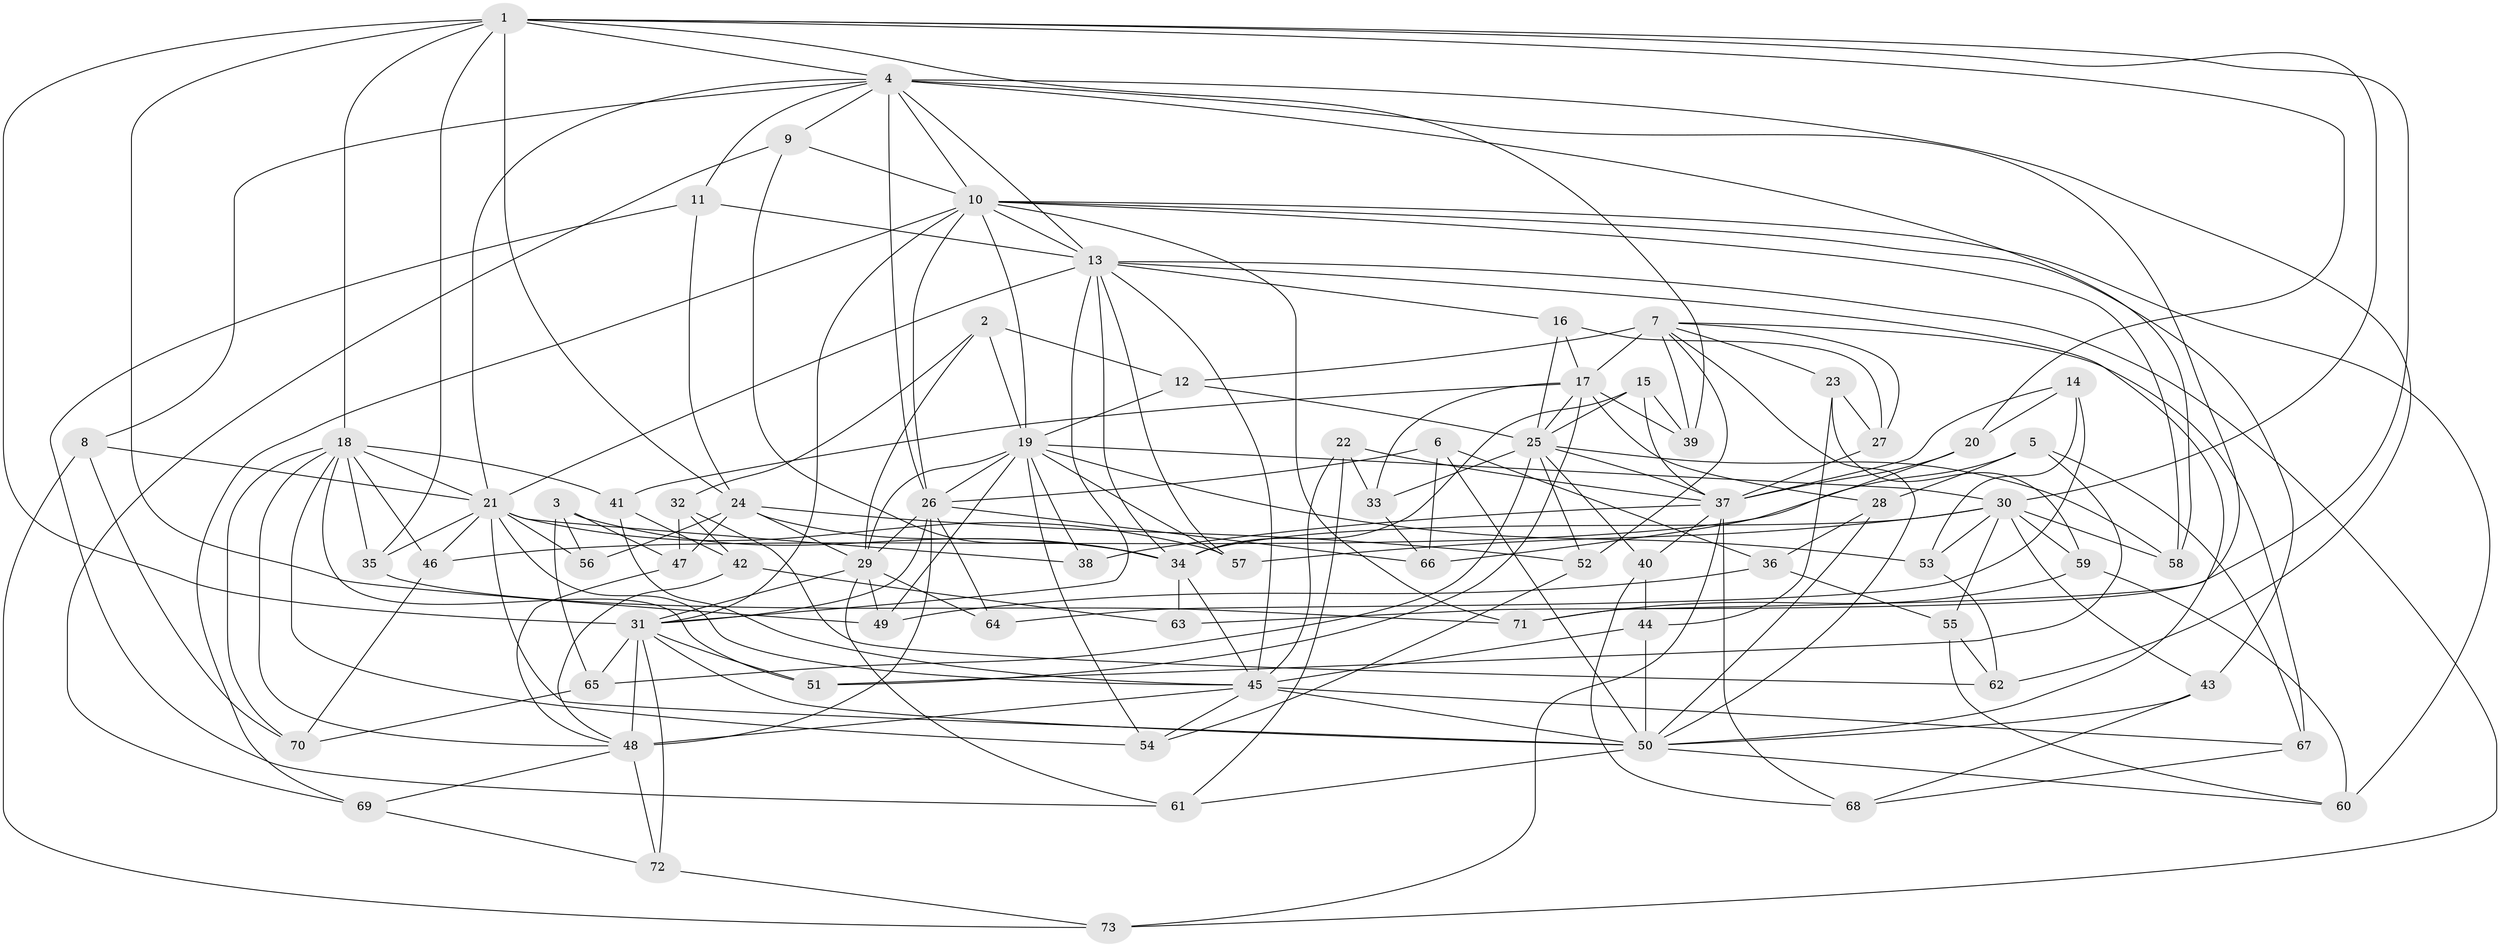 // original degree distribution, {4: 1.0}
// Generated by graph-tools (version 1.1) at 2025/38/03/09/25 02:38:00]
// undirected, 73 vertices, 199 edges
graph export_dot {
graph [start="1"]
  node [color=gray90,style=filled];
  1;
  2;
  3;
  4;
  5;
  6;
  7;
  8;
  9;
  10;
  11;
  12;
  13;
  14;
  15;
  16;
  17;
  18;
  19;
  20;
  21;
  22;
  23;
  24;
  25;
  26;
  27;
  28;
  29;
  30;
  31;
  32;
  33;
  34;
  35;
  36;
  37;
  38;
  39;
  40;
  41;
  42;
  43;
  44;
  45;
  46;
  47;
  48;
  49;
  50;
  51;
  52;
  53;
  54;
  55;
  56;
  57;
  58;
  59;
  60;
  61;
  62;
  63;
  64;
  65;
  66;
  67;
  68;
  69;
  70;
  71;
  72;
  73;
  1 -- 4 [weight=1.0];
  1 -- 18 [weight=2.0];
  1 -- 20 [weight=1.0];
  1 -- 24 [weight=2.0];
  1 -- 30 [weight=1.0];
  1 -- 31 [weight=1.0];
  1 -- 35 [weight=1.0];
  1 -- 39 [weight=1.0];
  1 -- 49 [weight=1.0];
  1 -- 63 [weight=1.0];
  2 -- 12 [weight=1.0];
  2 -- 19 [weight=1.0];
  2 -- 29 [weight=1.0];
  2 -- 32 [weight=1.0];
  3 -- 34 [weight=1.0];
  3 -- 47 [weight=1.0];
  3 -- 56 [weight=1.0];
  3 -- 65 [weight=1.0];
  4 -- 8 [weight=1.0];
  4 -- 9 [weight=1.0];
  4 -- 10 [weight=2.0];
  4 -- 11 [weight=1.0];
  4 -- 13 [weight=1.0];
  4 -- 21 [weight=1.0];
  4 -- 26 [weight=1.0];
  4 -- 58 [weight=1.0];
  4 -- 62 [weight=1.0];
  4 -- 71 [weight=1.0];
  5 -- 28 [weight=1.0];
  5 -- 46 [weight=1.0];
  5 -- 51 [weight=1.0];
  5 -- 67 [weight=1.0];
  6 -- 26 [weight=1.0];
  6 -- 36 [weight=1.0];
  6 -- 50 [weight=1.0];
  6 -- 66 [weight=1.0];
  7 -- 12 [weight=1.0];
  7 -- 17 [weight=5.0];
  7 -- 23 [weight=1.0];
  7 -- 27 [weight=1.0];
  7 -- 39 [weight=1.0];
  7 -- 50 [weight=1.0];
  7 -- 52 [weight=1.0];
  7 -- 67 [weight=1.0];
  8 -- 21 [weight=1.0];
  8 -- 70 [weight=1.0];
  8 -- 73 [weight=1.0];
  9 -- 10 [weight=1.0];
  9 -- 34 [weight=1.0];
  9 -- 69 [weight=1.0];
  10 -- 13 [weight=1.0];
  10 -- 19 [weight=1.0];
  10 -- 26 [weight=1.0];
  10 -- 31 [weight=1.0];
  10 -- 43 [weight=1.0];
  10 -- 58 [weight=1.0];
  10 -- 60 [weight=1.0];
  10 -- 69 [weight=1.0];
  10 -- 71 [weight=1.0];
  11 -- 13 [weight=1.0];
  11 -- 24 [weight=1.0];
  11 -- 61 [weight=1.0];
  12 -- 19 [weight=1.0];
  12 -- 25 [weight=1.0];
  13 -- 16 [weight=1.0];
  13 -- 21 [weight=2.0];
  13 -- 31 [weight=1.0];
  13 -- 34 [weight=1.0];
  13 -- 45 [weight=1.0];
  13 -- 50 [weight=1.0];
  13 -- 57 [weight=1.0];
  13 -- 73 [weight=1.0];
  14 -- 20 [weight=1.0];
  14 -- 37 [weight=1.0];
  14 -- 53 [weight=1.0];
  14 -- 64 [weight=1.0];
  15 -- 25 [weight=1.0];
  15 -- 34 [weight=1.0];
  15 -- 37 [weight=1.0];
  15 -- 39 [weight=1.0];
  16 -- 17 [weight=1.0];
  16 -- 25 [weight=1.0];
  16 -- 27 [weight=1.0];
  17 -- 25 [weight=1.0];
  17 -- 28 [weight=1.0];
  17 -- 33 [weight=1.0];
  17 -- 39 [weight=1.0];
  17 -- 41 [weight=1.0];
  17 -- 51 [weight=1.0];
  18 -- 21 [weight=1.0];
  18 -- 35 [weight=1.0];
  18 -- 41 [weight=1.0];
  18 -- 46 [weight=1.0];
  18 -- 48 [weight=1.0];
  18 -- 51 [weight=1.0];
  18 -- 54 [weight=1.0];
  18 -- 70 [weight=1.0];
  19 -- 26 [weight=1.0];
  19 -- 29 [weight=1.0];
  19 -- 30 [weight=1.0];
  19 -- 38 [weight=2.0];
  19 -- 49 [weight=1.0];
  19 -- 53 [weight=1.0];
  19 -- 54 [weight=1.0];
  19 -- 57 [weight=1.0];
  20 -- 37 [weight=1.0];
  20 -- 66 [weight=1.0];
  21 -- 35 [weight=1.0];
  21 -- 38 [weight=1.0];
  21 -- 45 [weight=1.0];
  21 -- 46 [weight=1.0];
  21 -- 50 [weight=1.0];
  21 -- 56 [weight=1.0];
  21 -- 57 [weight=1.0];
  22 -- 33 [weight=1.0];
  22 -- 37 [weight=1.0];
  22 -- 45 [weight=1.0];
  22 -- 61 [weight=1.0];
  23 -- 27 [weight=1.0];
  23 -- 44 [weight=1.0];
  23 -- 59 [weight=1.0];
  24 -- 29 [weight=2.0];
  24 -- 34 [weight=1.0];
  24 -- 47 [weight=1.0];
  24 -- 52 [weight=1.0];
  24 -- 56 [weight=2.0];
  25 -- 33 [weight=1.0];
  25 -- 37 [weight=1.0];
  25 -- 40 [weight=1.0];
  25 -- 52 [weight=1.0];
  25 -- 58 [weight=1.0];
  25 -- 65 [weight=1.0];
  26 -- 29 [weight=2.0];
  26 -- 31 [weight=2.0];
  26 -- 48 [weight=1.0];
  26 -- 64 [weight=2.0];
  26 -- 66 [weight=1.0];
  27 -- 37 [weight=1.0];
  28 -- 36 [weight=1.0];
  28 -- 50 [weight=1.0];
  29 -- 31 [weight=1.0];
  29 -- 49 [weight=1.0];
  29 -- 61 [weight=1.0];
  29 -- 64 [weight=1.0];
  30 -- 34 [weight=2.0];
  30 -- 43 [weight=1.0];
  30 -- 53 [weight=1.0];
  30 -- 55 [weight=1.0];
  30 -- 57 [weight=1.0];
  30 -- 58 [weight=1.0];
  30 -- 59 [weight=1.0];
  31 -- 48 [weight=2.0];
  31 -- 50 [weight=1.0];
  31 -- 51 [weight=1.0];
  31 -- 65 [weight=1.0];
  31 -- 72 [weight=1.0];
  32 -- 42 [weight=1.0];
  32 -- 47 [weight=1.0];
  32 -- 62 [weight=1.0];
  33 -- 66 [weight=1.0];
  34 -- 45 [weight=1.0];
  34 -- 63 [weight=2.0];
  35 -- 71 [weight=1.0];
  36 -- 49 [weight=1.0];
  36 -- 55 [weight=1.0];
  37 -- 38 [weight=1.0];
  37 -- 40 [weight=1.0];
  37 -- 68 [weight=1.0];
  37 -- 73 [weight=1.0];
  40 -- 44 [weight=1.0];
  40 -- 68 [weight=1.0];
  41 -- 42 [weight=1.0];
  41 -- 45 [weight=1.0];
  42 -- 48 [weight=1.0];
  42 -- 63 [weight=1.0];
  43 -- 50 [weight=1.0];
  43 -- 68 [weight=1.0];
  44 -- 45 [weight=1.0];
  44 -- 50 [weight=1.0];
  45 -- 48 [weight=2.0];
  45 -- 50 [weight=2.0];
  45 -- 54 [weight=1.0];
  45 -- 67 [weight=1.0];
  46 -- 70 [weight=1.0];
  47 -- 48 [weight=1.0];
  48 -- 69 [weight=1.0];
  48 -- 72 [weight=1.0];
  50 -- 60 [weight=1.0];
  50 -- 61 [weight=1.0];
  52 -- 54 [weight=1.0];
  53 -- 62 [weight=1.0];
  55 -- 60 [weight=1.0];
  55 -- 62 [weight=1.0];
  59 -- 60 [weight=1.0];
  59 -- 71 [weight=1.0];
  65 -- 70 [weight=1.0];
  67 -- 68 [weight=1.0];
  69 -- 72 [weight=1.0];
  72 -- 73 [weight=1.0];
}
